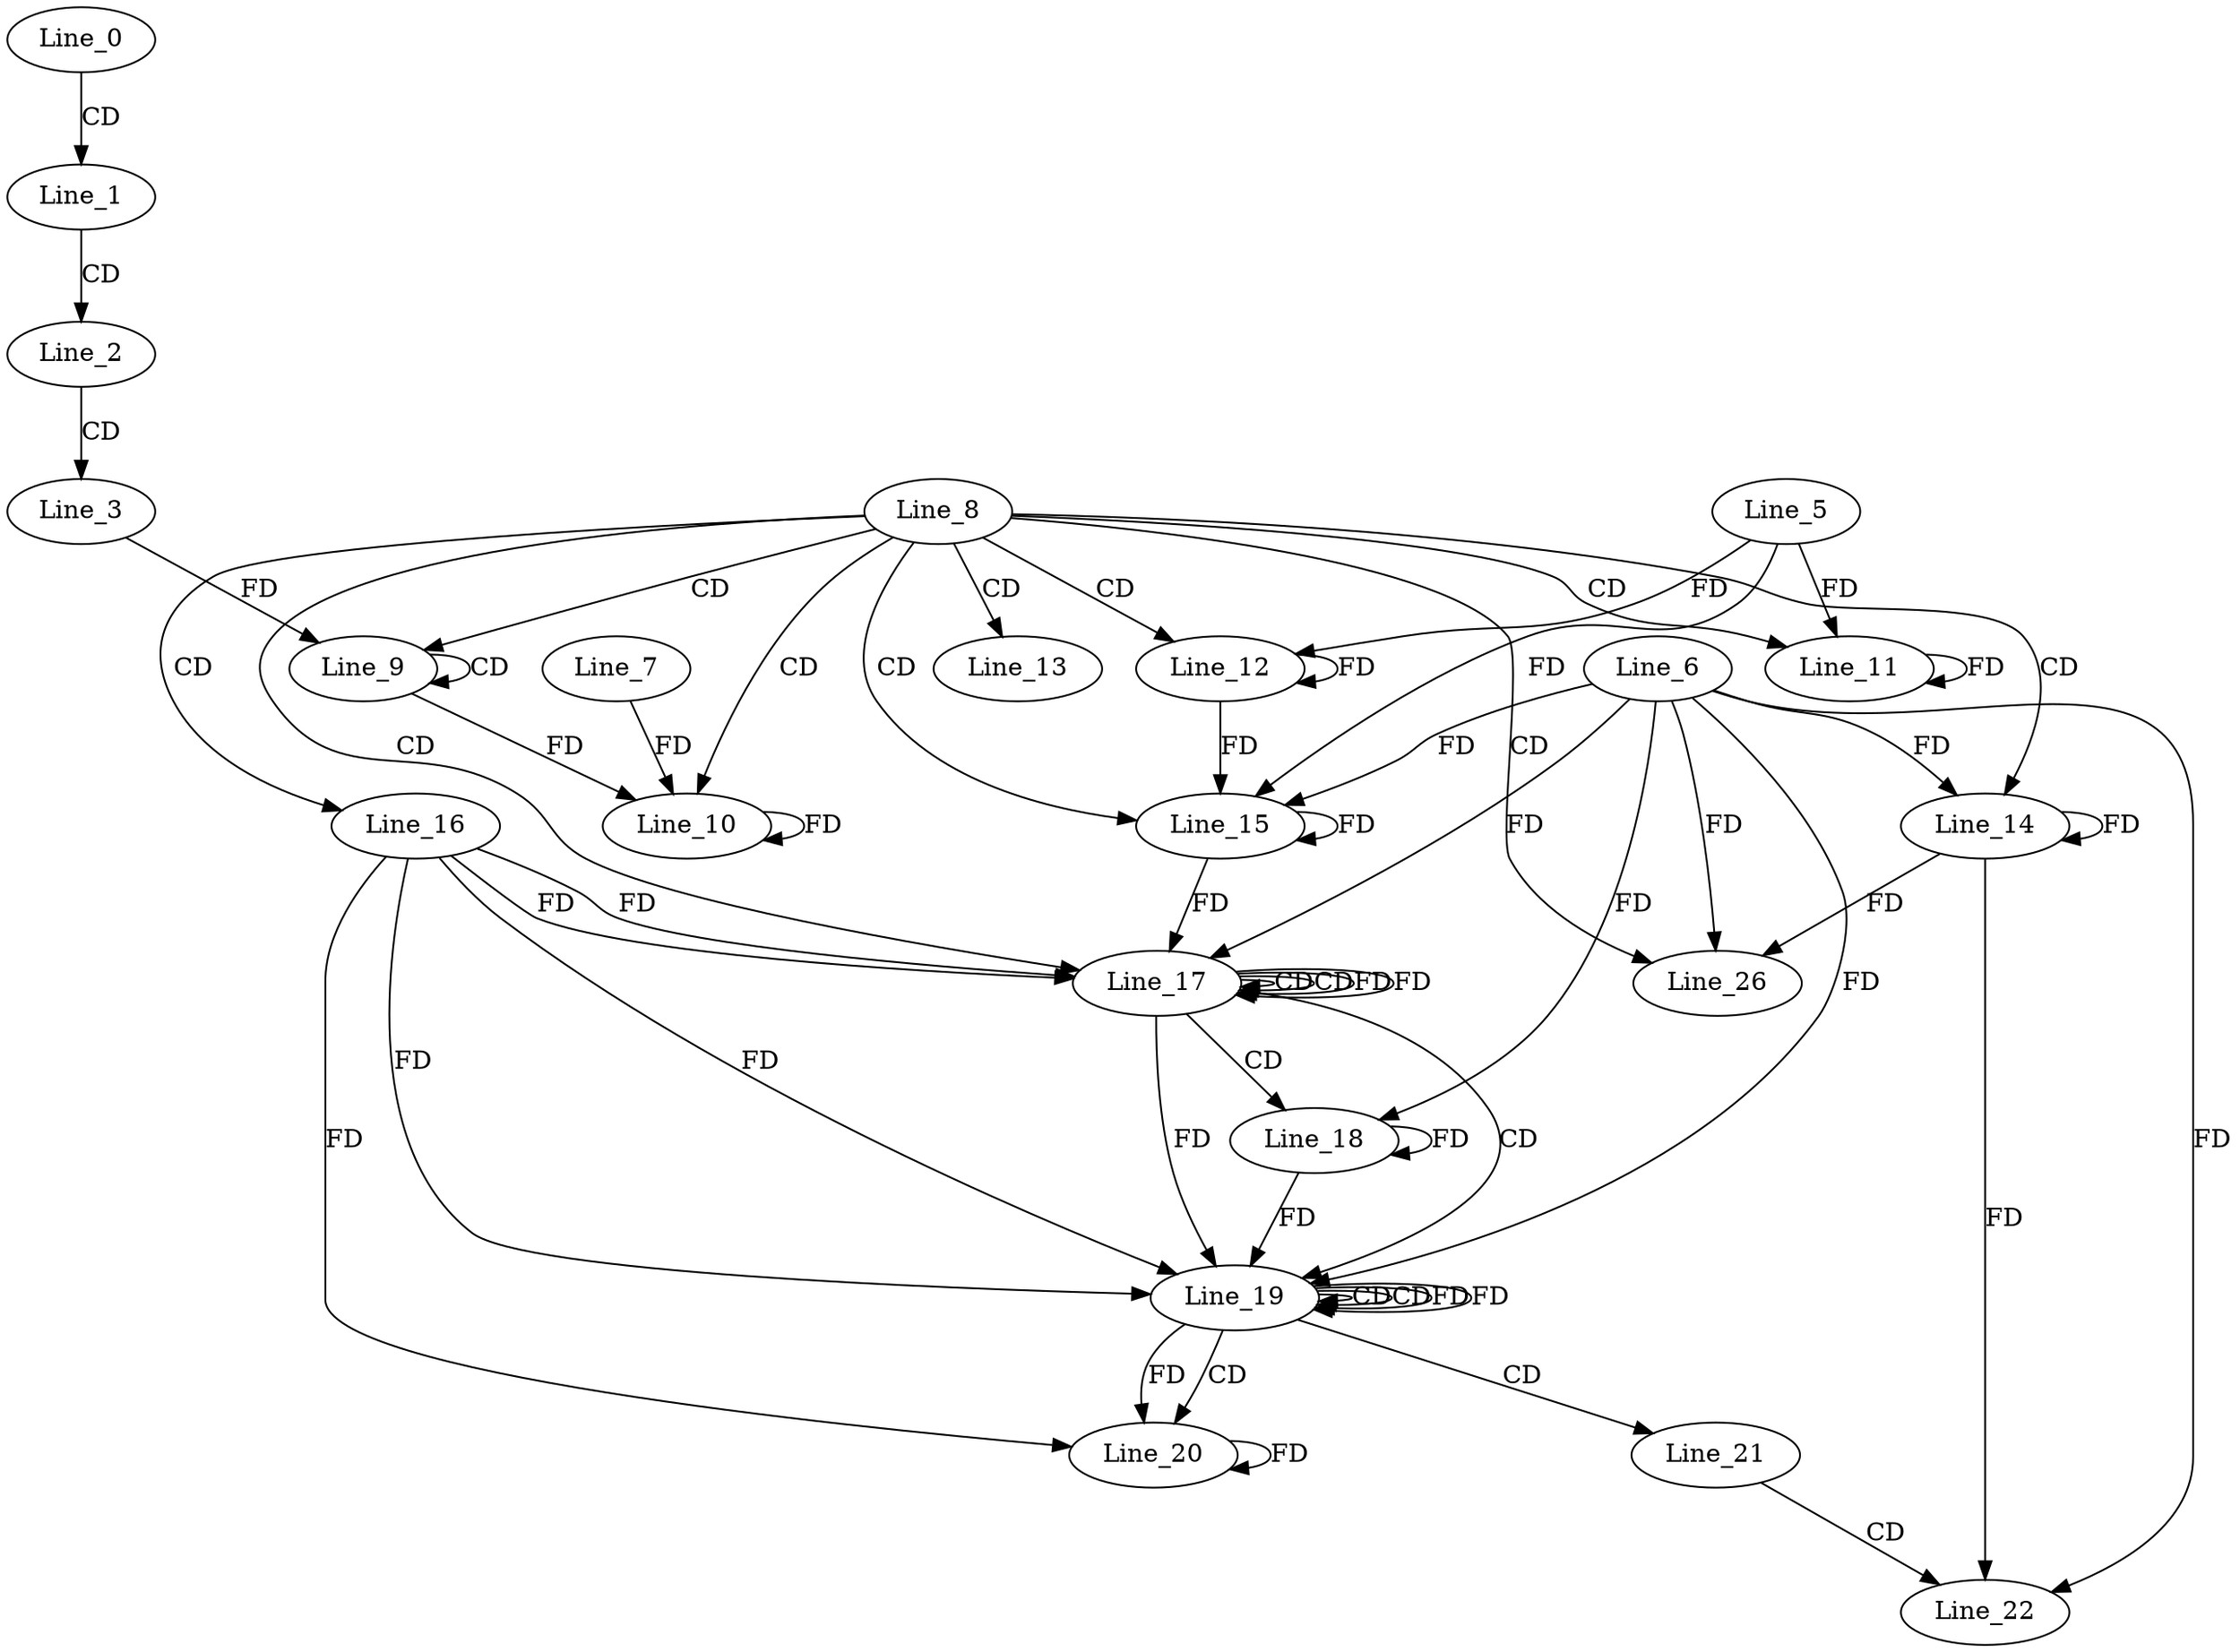 digraph G {
  Line_0;
  Line_1;
  Line_2;
  Line_3;
  Line_8;
  Line_9;
  Line_9;
  Line_10;
  Line_7;
  Line_10;
  Line_11;
  Line_5;
  Line_11;
  Line_12;
  Line_12;
  Line_13;
  Line_14;
  Line_6;
  Line_15;
  Line_16;
  Line_17;
  Line_17;
  Line_17;
  Line_18;
  Line_19;
  Line_19;
  Line_19;
  Line_20;
  Line_21;
  Line_22;
  Line_26;
  Line_0 -> Line_1 [ label="CD" ];
  Line_1 -> Line_2 [ label="CD" ];
  Line_2 -> Line_3 [ label="CD" ];
  Line_8 -> Line_9 [ label="CD" ];
  Line_9 -> Line_9 [ label="CD" ];
  Line_3 -> Line_9 [ label="FD" ];
  Line_8 -> Line_10 [ label="CD" ];
  Line_10 -> Line_10 [ label="FD" ];
  Line_7 -> Line_10 [ label="FD" ];
  Line_9 -> Line_10 [ label="FD" ];
  Line_8 -> Line_11 [ label="CD" ];
  Line_11 -> Line_11 [ label="FD" ];
  Line_5 -> Line_11 [ label="FD" ];
  Line_8 -> Line_12 [ label="CD" ];
  Line_12 -> Line_12 [ label="FD" ];
  Line_5 -> Line_12 [ label="FD" ];
  Line_8 -> Line_13 [ label="CD" ];
  Line_8 -> Line_14 [ label="CD" ];
  Line_14 -> Line_14 [ label="FD" ];
  Line_6 -> Line_14 [ label="FD" ];
  Line_8 -> Line_15 [ label="CD" ];
  Line_15 -> Line_15 [ label="FD" ];
  Line_6 -> Line_15 [ label="FD" ];
  Line_12 -> Line_15 [ label="FD" ];
  Line_5 -> Line_15 [ label="FD" ];
  Line_8 -> Line_16 [ label="CD" ];
  Line_8 -> Line_17 [ label="CD" ];
  Line_17 -> Line_17 [ label="CD" ];
  Line_16 -> Line_17 [ label="FD" ];
  Line_15 -> Line_17 [ label="FD" ];
  Line_6 -> Line_17 [ label="FD" ];
  Line_17 -> Line_17 [ label="CD" ];
  Line_17 -> Line_17 [ label="FD" ];
  Line_16 -> Line_17 [ label="FD" ];
  Line_17 -> Line_18 [ label="CD" ];
  Line_18 -> Line_18 [ label="FD" ];
  Line_6 -> Line_18 [ label="FD" ];
  Line_17 -> Line_19 [ label="CD" ];
  Line_19 -> Line_19 [ label="CD" ];
  Line_16 -> Line_19 [ label="FD" ];
  Line_18 -> Line_19 [ label="FD" ];
  Line_6 -> Line_19 [ label="FD" ];
  Line_19 -> Line_19 [ label="CD" ];
  Line_19 -> Line_19 [ label="FD" ];
  Line_16 -> Line_19 [ label="FD" ];
  Line_17 -> Line_19 [ label="FD" ];
  Line_19 -> Line_20 [ label="CD" ];
  Line_20 -> Line_20 [ label="FD" ];
  Line_16 -> Line_20 [ label="FD" ];
  Line_19 -> Line_20 [ label="FD" ];
  Line_19 -> Line_21 [ label="CD" ];
  Line_21 -> Line_22 [ label="CD" ];
  Line_14 -> Line_22 [ label="FD" ];
  Line_6 -> Line_22 [ label="FD" ];
  Line_8 -> Line_26 [ label="CD" ];
  Line_14 -> Line_26 [ label="FD" ];
  Line_6 -> Line_26 [ label="FD" ];
  Line_17 -> Line_17 [ label="FD" ];
  Line_19 -> Line_19 [ label="FD" ];
}
